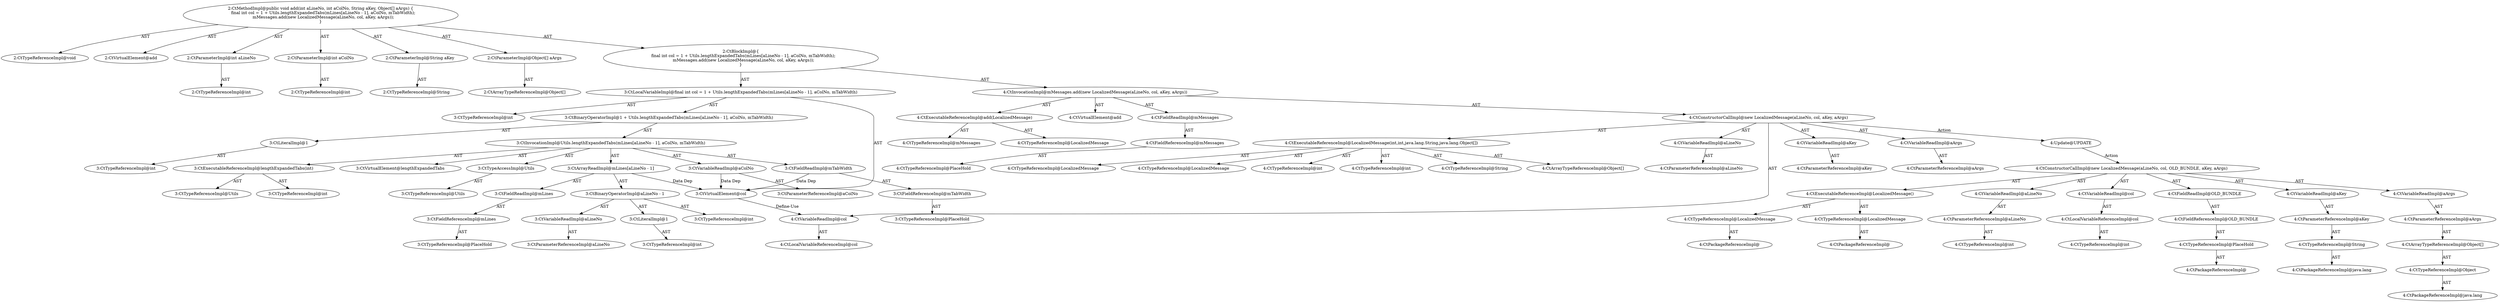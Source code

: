 digraph "add#?,int,int,String,Object[]" {
0 [label="2:CtTypeReferenceImpl@void" shape=ellipse]
1 [label="2:CtVirtualElement@add" shape=ellipse]
2 [label="2:CtParameterImpl@int aLineNo" shape=ellipse]
3 [label="2:CtTypeReferenceImpl@int" shape=ellipse]
4 [label="2:CtParameterImpl@int aColNo" shape=ellipse]
5 [label="2:CtTypeReferenceImpl@int" shape=ellipse]
6 [label="2:CtParameterImpl@String aKey" shape=ellipse]
7 [label="2:CtTypeReferenceImpl@String" shape=ellipse]
8 [label="2:CtParameterImpl@Object[] aArgs" shape=ellipse]
9 [label="2:CtArrayTypeReferenceImpl@Object[]" shape=ellipse]
10 [label="3:CtTypeReferenceImpl@int" shape=ellipse]
11 [label="3:CtLiteralImpl@1" shape=ellipse]
12 [label="3:CtTypeReferenceImpl@int" shape=ellipse]
13 [label="3:CtExecutableReferenceImpl@lengthExpandedTabs(int)" shape=ellipse]
14 [label="3:CtTypeReferenceImpl@Utils" shape=ellipse]
15 [label="3:CtTypeReferenceImpl@int" shape=ellipse]
16 [label="3:CtVirtualElement@lengthExpandedTabs" shape=ellipse]
17 [label="3:CtTypeAccessImpl@Utils" shape=ellipse]
18 [label="3:CtTypeReferenceImpl@Utils" shape=ellipse]
19 [label="3:CtFieldReferenceImpl@mLines" shape=ellipse]
20 [label="3:CtTypeReferenceImpl@PlaceHold" shape=ellipse]
21 [label="3:CtFieldReadImpl@mLines" shape=ellipse]
22 [label="3:CtVariableReadImpl@aLineNo" shape=ellipse]
23 [label="3:CtParameterReferenceImpl@aLineNo" shape=ellipse]
24 [label="3:CtLiteralImpl@1" shape=ellipse]
25 [label="3:CtTypeReferenceImpl@int" shape=ellipse]
26 [label="3:CtBinaryOperatorImpl@aLineNo - 1" shape=ellipse]
27 [label="3:CtTypeReferenceImpl@int" shape=ellipse]
28 [label="3:CtArrayReadImpl@mLines[aLineNo - 1]" shape=ellipse]
29 [label="3:CtVariableReadImpl@aColNo" shape=ellipse]
30 [label="3:CtParameterReferenceImpl@aColNo" shape=ellipse]
31 [label="3:CtFieldReferenceImpl@mTabWidth" shape=ellipse]
32 [label="3:CtTypeReferenceImpl@PlaceHold" shape=ellipse]
33 [label="3:CtFieldReadImpl@mTabWidth" shape=ellipse]
34 [label="3:CtInvocationImpl@Utils.lengthExpandedTabs(mLines[aLineNo - 1], aColNo, mTabWidth)" shape=ellipse]
35 [label="3:CtBinaryOperatorImpl@1 + Utils.lengthExpandedTabs(mLines[aLineNo - 1], aColNo, mTabWidth)" shape=ellipse]
36 [label="3:CtVirtualElement@col" shape=ellipse]
37 [label="3:CtLocalVariableImpl@final int col = 1 + Utils.lengthExpandedTabs(mLines[aLineNo - 1], aColNo, mTabWidth)" shape=ellipse]
38 [label="4:CtExecutableReferenceImpl@add(LocalizedMessage)" shape=ellipse]
39 [label="4:CtTypeReferenceImpl@mMessages" shape=ellipse]
40 [label="4:CtTypeReferenceImpl@LocalizedMessage" shape=ellipse]
41 [label="4:CtVirtualElement@add" shape=ellipse]
42 [label="4:CtFieldReferenceImpl@mMessages" shape=ellipse]
43 [label="4:CtTypeReferenceImpl@PlaceHold" shape=ellipse]
44 [label="4:CtFieldReadImpl@mMessages" shape=ellipse]
45 [label="4:CtExecutableReferenceImpl@LocalizedMessage(int,int,java.lang.String,java.lang.Object[])" shape=ellipse]
46 [label="4:CtTypeReferenceImpl@LocalizedMessage" shape=ellipse]
47 [label="4:CtTypeReferenceImpl@LocalizedMessage" shape=ellipse]
48 [label="4:CtTypeReferenceImpl@int" shape=ellipse]
49 [label="4:CtTypeReferenceImpl@int" shape=ellipse]
50 [label="4:CtTypeReferenceImpl@String" shape=ellipse]
51 [label="4:CtArrayTypeReferenceImpl@Object[]" shape=ellipse]
52 [label="4:CtVariableReadImpl@aLineNo" shape=ellipse]
53 [label="4:CtParameterReferenceImpl@aLineNo" shape=ellipse]
54 [label="4:CtVariableReadImpl@col" shape=ellipse]
55 [label="4:CtLocalVariableReferenceImpl@col" shape=ellipse]
56 [label="4:CtVariableReadImpl@aKey" shape=ellipse]
57 [label="4:CtParameterReferenceImpl@aKey" shape=ellipse]
58 [label="4:CtVariableReadImpl@aArgs" shape=ellipse]
59 [label="4:CtParameterReferenceImpl@aArgs" shape=ellipse]
60 [label="4:CtConstructorCallImpl@new LocalizedMessage(aLineNo, col, aKey, aArgs)" shape=ellipse]
61 [label="4:CtInvocationImpl@mMessages.add(new LocalizedMessage(aLineNo, col, aKey, aArgs))" shape=ellipse]
62 [label="2:CtBlockImpl@\{
    final int col = 1 + Utils.lengthExpandedTabs(mLines[aLineNo - 1], aColNo, mTabWidth);
    mMessages.add(new LocalizedMessage(aLineNo, col, aKey, aArgs));
\}" shape=ellipse]
63 [label="2:CtMethodImpl@public void add(int aLineNo, int aColNo, String aKey, Object[] aArgs) \{
    final int col = 1 + Utils.lengthExpandedTabs(mLines[aLineNo - 1], aColNo, mTabWidth);
    mMessages.add(new LocalizedMessage(aLineNo, col, aKey, aArgs));
\}" shape=ellipse]
64 [label="4:Update@UPDATE" shape=ellipse]
65 [label="4:CtPackageReferenceImpl@" shape=ellipse]
66 [label="4:CtTypeReferenceImpl@LocalizedMessage" shape=ellipse]
67 [label="4:CtPackageReferenceImpl@" shape=ellipse]
68 [label="4:CtTypeReferenceImpl@LocalizedMessage" shape=ellipse]
69 [label="4:CtExecutableReferenceImpl@LocalizedMessage()" shape=ellipse]
70 [label="4:CtTypeReferenceImpl@int" shape=ellipse]
71 [label="4:CtParameterReferenceImpl@aLineNo" shape=ellipse]
72 [label="4:CtVariableReadImpl@aLineNo" shape=ellipse]
73 [label="4:CtTypeReferenceImpl@int" shape=ellipse]
74 [label="4:CtLocalVariableReferenceImpl@col" shape=ellipse]
75 [label="4:CtVariableReadImpl@col" shape=ellipse]
76 [label="4:CtPackageReferenceImpl@" shape=ellipse]
77 [label="4:CtTypeReferenceImpl@PlaceHold" shape=ellipse]
78 [label="4:CtFieldReferenceImpl@OLD_BUNDLE" shape=ellipse]
79 [label="4:CtFieldReadImpl@OLD_BUNDLE" shape=ellipse]
80 [label="4:CtPackageReferenceImpl@java.lang" shape=ellipse]
81 [label="4:CtTypeReferenceImpl@String" shape=ellipse]
82 [label="4:CtParameterReferenceImpl@aKey" shape=ellipse]
83 [label="4:CtVariableReadImpl@aKey" shape=ellipse]
84 [label="4:CtPackageReferenceImpl@java.lang" shape=ellipse]
85 [label="4:CtTypeReferenceImpl@Object" shape=ellipse]
86 [label="4:CtArrayTypeReferenceImpl@Object[]" shape=ellipse]
87 [label="4:CtParameterReferenceImpl@aArgs" shape=ellipse]
88 [label="4:CtVariableReadImpl@aArgs" shape=ellipse]
89 [label="4:CtConstructorCallImpl@new LocalizedMessage(aLineNo, col, OLD_BUNDLE, aKey, aArgs)" shape=ellipse]
2 -> 3 [label="AST"];
4 -> 5 [label="AST"];
6 -> 7 [label="AST"];
8 -> 9 [label="AST"];
11 -> 12 [label="AST"];
13 -> 14 [label="AST"];
13 -> 15 [label="AST"];
17 -> 18 [label="AST"];
19 -> 20 [label="AST"];
21 -> 19 [label="AST"];
22 -> 23 [label="AST"];
24 -> 25 [label="AST"];
26 -> 27 [label="AST"];
26 -> 22 [label="AST"];
26 -> 24 [label="AST"];
28 -> 21 [label="AST"];
28 -> 26 [label="AST"];
28 -> 36 [label="Data Dep"];
29 -> 30 [label="AST"];
29 -> 36 [label="Data Dep"];
31 -> 32 [label="AST"];
33 -> 31 [label="AST"];
33 -> 36 [label="Data Dep"];
34 -> 16 [label="AST"];
34 -> 17 [label="AST"];
34 -> 13 [label="AST"];
34 -> 28 [label="AST"];
34 -> 29 [label="AST"];
34 -> 33 [label="AST"];
35 -> 11 [label="AST"];
35 -> 34 [label="AST"];
36 -> 54 [label="Define-Use"];
37 -> 36 [label="AST"];
37 -> 10 [label="AST"];
37 -> 35 [label="AST"];
38 -> 39 [label="AST"];
38 -> 40 [label="AST"];
42 -> 43 [label="AST"];
44 -> 42 [label="AST"];
45 -> 46 [label="AST"];
45 -> 47 [label="AST"];
45 -> 48 [label="AST"];
45 -> 49 [label="AST"];
45 -> 50 [label="AST"];
45 -> 51 [label="AST"];
52 -> 53 [label="AST"];
54 -> 55 [label="AST"];
56 -> 57 [label="AST"];
58 -> 59 [label="AST"];
60 -> 45 [label="AST"];
60 -> 52 [label="AST"];
60 -> 54 [label="AST"];
60 -> 56 [label="AST"];
60 -> 58 [label="AST"];
60 -> 64 [label="Action"];
61 -> 41 [label="AST"];
61 -> 44 [label="AST"];
61 -> 38 [label="AST"];
61 -> 60 [label="AST"];
62 -> 37 [label="AST"];
62 -> 61 [label="AST"];
63 -> 1 [label="AST"];
63 -> 0 [label="AST"];
63 -> 2 [label="AST"];
63 -> 4 [label="AST"];
63 -> 6 [label="AST"];
63 -> 8 [label="AST"];
63 -> 62 [label="AST"];
64 -> 89 [label="Action"];
66 -> 65 [label="AST"];
68 -> 67 [label="AST"];
69 -> 66 [label="AST"];
69 -> 68 [label="AST"];
71 -> 70 [label="AST"];
72 -> 71 [label="AST"];
74 -> 73 [label="AST"];
75 -> 74 [label="AST"];
77 -> 76 [label="AST"];
78 -> 77 [label="AST"];
79 -> 78 [label="AST"];
81 -> 80 [label="AST"];
82 -> 81 [label="AST"];
83 -> 82 [label="AST"];
85 -> 84 [label="AST"];
86 -> 85 [label="AST"];
87 -> 86 [label="AST"];
88 -> 87 [label="AST"];
89 -> 69 [label="AST"];
89 -> 72 [label="AST"];
89 -> 75 [label="AST"];
89 -> 79 [label="AST"];
89 -> 83 [label="AST"];
89 -> 88 [label="AST"];
}